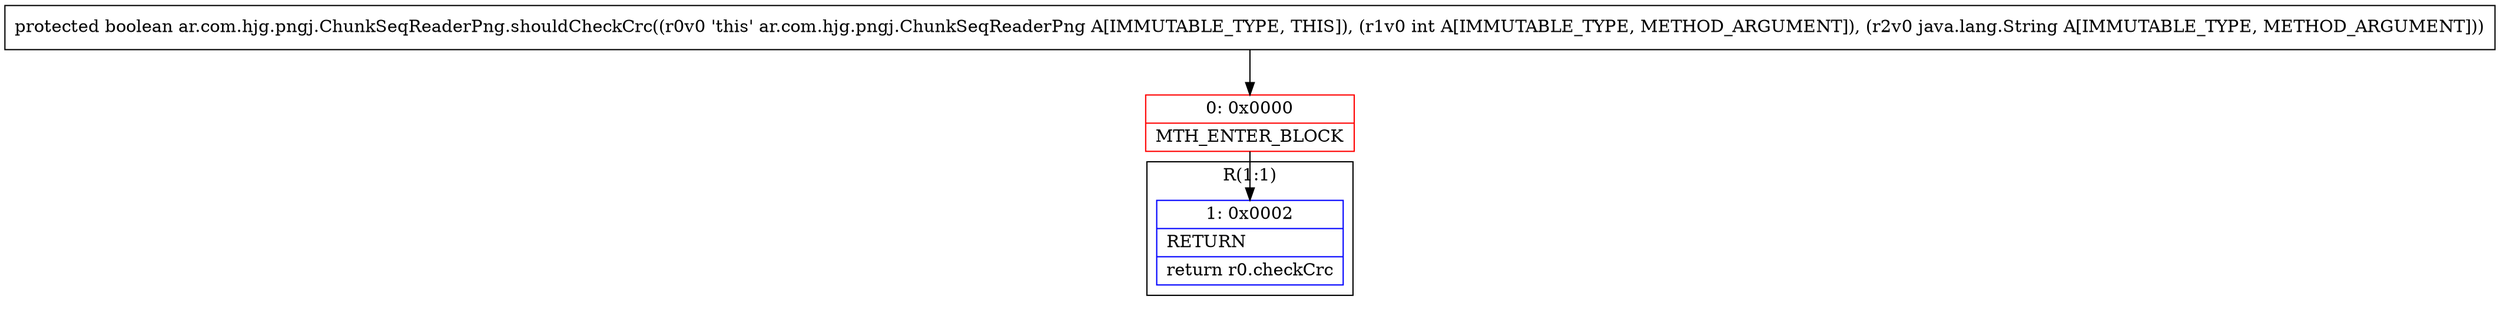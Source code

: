 digraph "CFG forar.com.hjg.pngj.ChunkSeqReaderPng.shouldCheckCrc(ILjava\/lang\/String;)Z" {
subgraph cluster_Region_82640656 {
label = "R(1:1)";
node [shape=record,color=blue];
Node_1 [shape=record,label="{1\:\ 0x0002|RETURN\l|return r0.checkCrc\l}"];
}
Node_0 [shape=record,color=red,label="{0\:\ 0x0000|MTH_ENTER_BLOCK\l}"];
MethodNode[shape=record,label="{protected boolean ar.com.hjg.pngj.ChunkSeqReaderPng.shouldCheckCrc((r0v0 'this' ar.com.hjg.pngj.ChunkSeqReaderPng A[IMMUTABLE_TYPE, THIS]), (r1v0 int A[IMMUTABLE_TYPE, METHOD_ARGUMENT]), (r2v0 java.lang.String A[IMMUTABLE_TYPE, METHOD_ARGUMENT])) }"];
MethodNode -> Node_0;
Node_0 -> Node_1;
}

